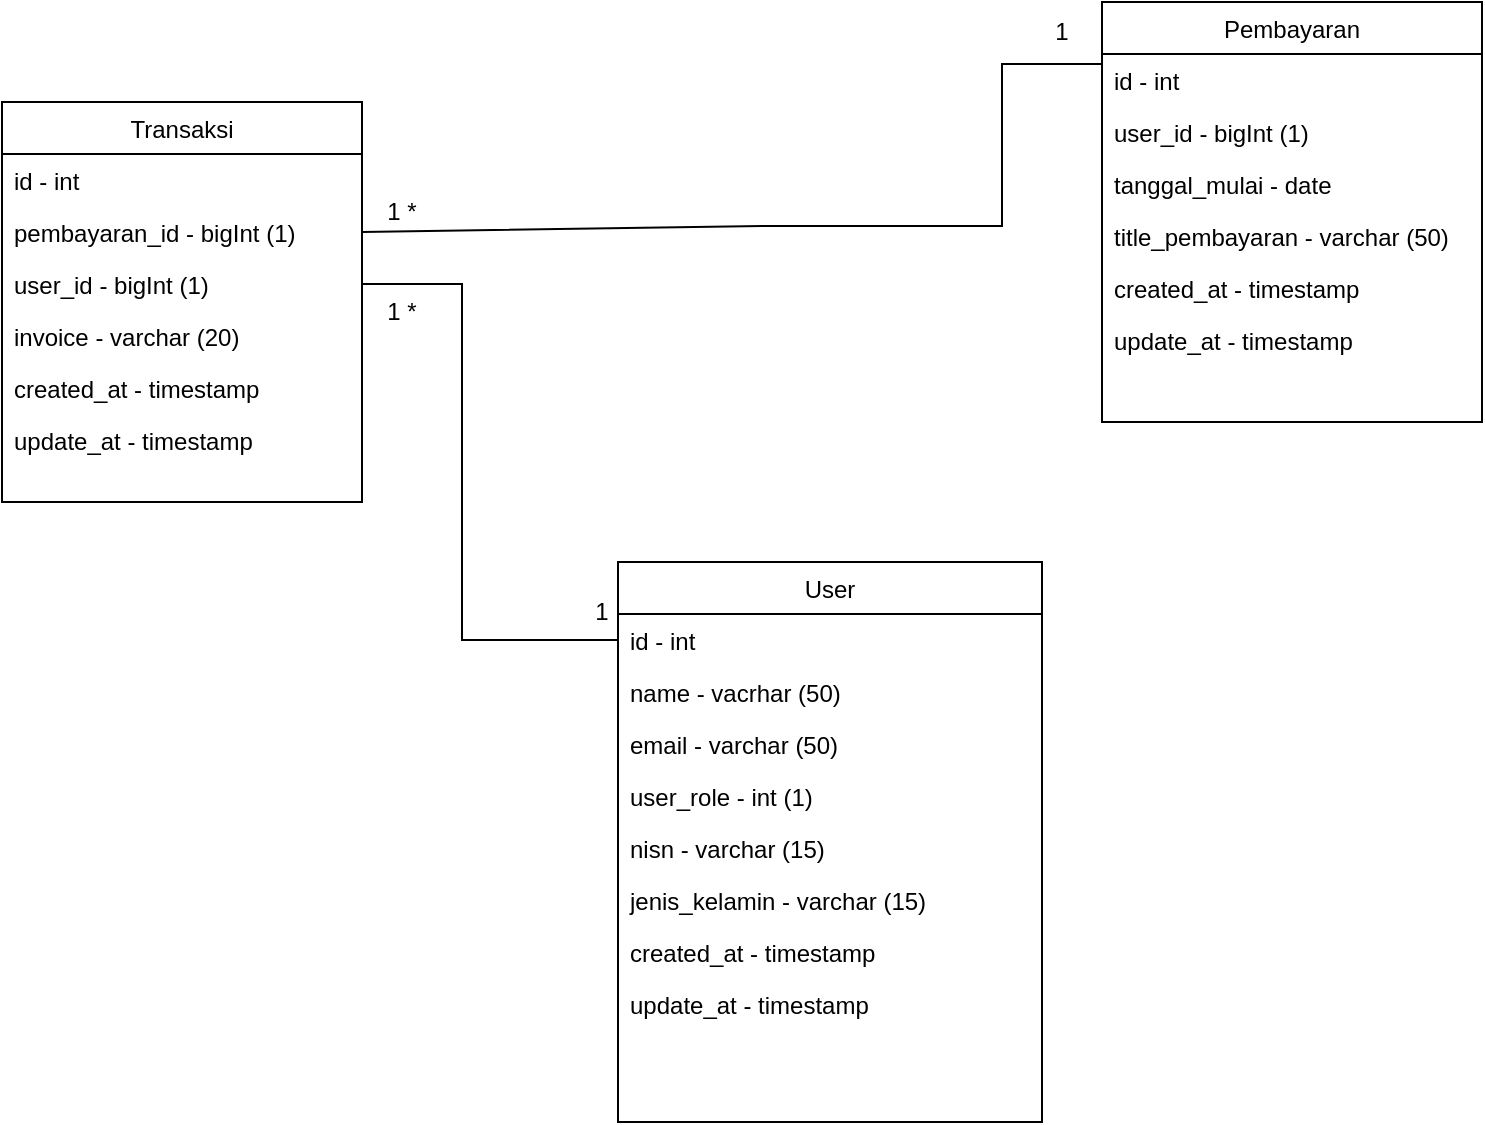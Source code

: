 <mxfile version="15.9.4" type="github">
  <diagram id="C5RBs43oDa-KdzZeNtuy" name="Page-1">
    <mxGraphModel dx="1422" dy="697" grid="1" gridSize="10" guides="1" tooltips="1" connect="1" arrows="1" fold="1" page="1" pageScale="1" pageWidth="827" pageHeight="1169" math="0" shadow="0">
      <root>
        <mxCell id="WIyWlLk6GJQsqaUBKTNV-0" />
        <mxCell id="WIyWlLk6GJQsqaUBKTNV-1" parent="WIyWlLk6GJQsqaUBKTNV-0" />
        <mxCell id="zkfFHV4jXpPFQw0GAbJ--17" value="User" style="swimlane;fontStyle=0;align=center;verticalAlign=top;childLayout=stackLayout;horizontal=1;startSize=26;horizontalStack=0;resizeParent=1;resizeLast=0;collapsible=1;marginBottom=0;rounded=0;shadow=0;strokeWidth=1;" parent="WIyWlLk6GJQsqaUBKTNV-1" vertex="1">
          <mxGeometry x="328" y="360" width="212" height="280" as="geometry">
            <mxRectangle x="550" y="140" width="160" height="26" as="alternateBounds" />
          </mxGeometry>
        </mxCell>
        <mxCell id="quVfibnMXZJxad-VhryH-4" value="id - int" style="text;align=left;verticalAlign=top;spacingLeft=4;spacingRight=4;overflow=hidden;rotatable=0;points=[[0,0.5],[1,0.5]];portConstraint=eastwest;" parent="zkfFHV4jXpPFQw0GAbJ--17" vertex="1">
          <mxGeometry y="26" width="212" height="26" as="geometry" />
        </mxCell>
        <mxCell id="zkfFHV4jXpPFQw0GAbJ--18" value="name - vacrhar (50)" style="text;align=left;verticalAlign=top;spacingLeft=4;spacingRight=4;overflow=hidden;rotatable=0;points=[[0,0.5],[1,0.5]];portConstraint=eastwest;" parent="zkfFHV4jXpPFQw0GAbJ--17" vertex="1">
          <mxGeometry y="52" width="212" height="26" as="geometry" />
        </mxCell>
        <mxCell id="zkfFHV4jXpPFQw0GAbJ--19" value="email - varchar (50)" style="text;align=left;verticalAlign=top;spacingLeft=4;spacingRight=4;overflow=hidden;rotatable=0;points=[[0,0.5],[1,0.5]];portConstraint=eastwest;rounded=0;shadow=0;html=0;" parent="zkfFHV4jXpPFQw0GAbJ--17" vertex="1">
          <mxGeometry y="78" width="212" height="26" as="geometry" />
        </mxCell>
        <mxCell id="zkfFHV4jXpPFQw0GAbJ--20" value="user_role - int (1)" style="text;align=left;verticalAlign=top;spacingLeft=4;spacingRight=4;overflow=hidden;rotatable=0;points=[[0,0.5],[1,0.5]];portConstraint=eastwest;rounded=0;shadow=0;html=0;" parent="zkfFHV4jXpPFQw0GAbJ--17" vertex="1">
          <mxGeometry y="104" width="212" height="26" as="geometry" />
        </mxCell>
        <mxCell id="zkfFHV4jXpPFQw0GAbJ--22" value="nisn - varchar (15)" style="text;align=left;verticalAlign=top;spacingLeft=4;spacingRight=4;overflow=hidden;rotatable=0;points=[[0,0.5],[1,0.5]];portConstraint=eastwest;rounded=0;shadow=0;html=0;" parent="zkfFHV4jXpPFQw0GAbJ--17" vertex="1">
          <mxGeometry y="130" width="212" height="26" as="geometry" />
        </mxCell>
        <mxCell id="quVfibnMXZJxad-VhryH-0" value="jenis_kelamin - varchar (15)" style="text;align=left;verticalAlign=top;spacingLeft=4;spacingRight=4;overflow=hidden;rotatable=0;points=[[0,0.5],[1,0.5]];portConstraint=eastwest;rounded=0;shadow=0;html=0;" parent="zkfFHV4jXpPFQw0GAbJ--17" vertex="1">
          <mxGeometry y="156" width="212" height="26" as="geometry" />
        </mxCell>
        <mxCell id="quVfibnMXZJxad-VhryH-2" value="created_at - timestamp" style="text;align=left;verticalAlign=top;spacingLeft=4;spacingRight=4;overflow=hidden;rotatable=0;points=[[0,0.5],[1,0.5]];portConstraint=eastwest;rounded=0;shadow=0;html=0;" parent="zkfFHV4jXpPFQw0GAbJ--17" vertex="1">
          <mxGeometry y="182" width="212" height="26" as="geometry" />
        </mxCell>
        <mxCell id="quVfibnMXZJxad-VhryH-3" value="update_at - timestamp" style="text;align=left;verticalAlign=top;spacingLeft=4;spacingRight=4;overflow=hidden;rotatable=0;points=[[0,0.5],[1,0.5]];portConstraint=eastwest;rounded=0;shadow=0;html=0;" parent="zkfFHV4jXpPFQw0GAbJ--17" vertex="1">
          <mxGeometry y="208" width="212" height="26" as="geometry" />
        </mxCell>
        <mxCell id="quVfibnMXZJxad-VhryH-5" value="Transaksi" style="swimlane;fontStyle=0;align=center;verticalAlign=top;childLayout=stackLayout;horizontal=1;startSize=26;horizontalStack=0;resizeParent=1;resizeLast=0;collapsible=1;marginBottom=0;rounded=0;shadow=0;strokeWidth=1;" parent="WIyWlLk6GJQsqaUBKTNV-1" vertex="1">
          <mxGeometry x="20" y="130" width="180" height="200" as="geometry">
            <mxRectangle x="550" y="140" width="160" height="26" as="alternateBounds" />
          </mxGeometry>
        </mxCell>
        <mxCell id="quVfibnMXZJxad-VhryH-6" value="id - int" style="text;align=left;verticalAlign=top;spacingLeft=4;spacingRight=4;overflow=hidden;rotatable=0;points=[[0,0.5],[1,0.5]];portConstraint=eastwest;" parent="quVfibnMXZJxad-VhryH-5" vertex="1">
          <mxGeometry y="26" width="180" height="26" as="geometry" />
        </mxCell>
        <mxCell id="quVfibnMXZJxad-VhryH-8" value="pembayaran_id - bigInt (1)" style="text;align=left;verticalAlign=top;spacingLeft=4;spacingRight=4;overflow=hidden;rotatable=0;points=[[0,0.5],[1,0.5]];portConstraint=eastwest;rounded=0;shadow=0;html=0;" parent="quVfibnMXZJxad-VhryH-5" vertex="1">
          <mxGeometry y="52" width="180" height="26" as="geometry" />
        </mxCell>
        <mxCell id="quVfibnMXZJxad-VhryH-7" value="user_id - bigInt (1)" style="text;align=left;verticalAlign=top;spacingLeft=4;spacingRight=4;overflow=hidden;rotatable=0;points=[[0,0.5],[1,0.5]];portConstraint=eastwest;" parent="quVfibnMXZJxad-VhryH-5" vertex="1">
          <mxGeometry y="78" width="180" height="26" as="geometry" />
        </mxCell>
        <mxCell id="1Tr3alu5wVLJ2qFF6vgg-0" value="invoice - varchar (20)" style="text;align=left;verticalAlign=top;spacingLeft=4;spacingRight=4;overflow=hidden;rotatable=0;points=[[0,0.5],[1,0.5]];portConstraint=eastwest;" vertex="1" parent="quVfibnMXZJxad-VhryH-5">
          <mxGeometry y="104" width="180" height="26" as="geometry" />
        </mxCell>
        <mxCell id="quVfibnMXZJxad-VhryH-12" value="created_at - timestamp" style="text;align=left;verticalAlign=top;spacingLeft=4;spacingRight=4;overflow=hidden;rotatable=0;points=[[0,0.5],[1,0.5]];portConstraint=eastwest;rounded=0;shadow=0;html=0;" parent="quVfibnMXZJxad-VhryH-5" vertex="1">
          <mxGeometry y="130" width="180" height="26" as="geometry" />
        </mxCell>
        <mxCell id="quVfibnMXZJxad-VhryH-13" value="update_at - timestamp" style="text;align=left;verticalAlign=top;spacingLeft=4;spacingRight=4;overflow=hidden;rotatable=0;points=[[0,0.5],[1,0.5]];portConstraint=eastwest;rounded=0;shadow=0;html=0;" parent="quVfibnMXZJxad-VhryH-5" vertex="1">
          <mxGeometry y="156" width="180" height="26" as="geometry" />
        </mxCell>
        <mxCell id="quVfibnMXZJxad-VhryH-14" value="Pembayaran" style="swimlane;fontStyle=0;align=center;verticalAlign=top;childLayout=stackLayout;horizontal=1;startSize=26;horizontalStack=0;resizeParent=1;resizeLast=0;collapsible=1;marginBottom=0;rounded=0;shadow=0;strokeWidth=1;" parent="WIyWlLk6GJQsqaUBKTNV-1" vertex="1">
          <mxGeometry x="570" y="80" width="190" height="210" as="geometry">
            <mxRectangle x="550" y="140" width="160" height="26" as="alternateBounds" />
          </mxGeometry>
        </mxCell>
        <mxCell id="quVfibnMXZJxad-VhryH-15" value="id - int" style="text;align=left;verticalAlign=top;spacingLeft=4;spacingRight=4;overflow=hidden;rotatable=0;points=[[0,0.5],[1,0.5]];portConstraint=eastwest;" parent="quVfibnMXZJxad-VhryH-14" vertex="1">
          <mxGeometry y="26" width="190" height="26" as="geometry" />
        </mxCell>
        <mxCell id="quVfibnMXZJxad-VhryH-16" value="user_id - bigInt (1)" style="text;align=left;verticalAlign=top;spacingLeft=4;spacingRight=4;overflow=hidden;rotatable=0;points=[[0,0.5],[1,0.5]];portConstraint=eastwest;" parent="quVfibnMXZJxad-VhryH-14" vertex="1">
          <mxGeometry y="52" width="190" height="26" as="geometry" />
        </mxCell>
        <mxCell id="quVfibnMXZJxad-VhryH-17" value="tanggal_mulai - date" style="text;align=left;verticalAlign=top;spacingLeft=4;spacingRight=4;overflow=hidden;rotatable=0;points=[[0,0.5],[1,0.5]];portConstraint=eastwest;rounded=0;shadow=0;html=0;" parent="quVfibnMXZJxad-VhryH-14" vertex="1">
          <mxGeometry y="78" width="190" height="26" as="geometry" />
        </mxCell>
        <mxCell id="quVfibnMXZJxad-VhryH-18" value="title_pembayaran - varchar (50)" style="text;align=left;verticalAlign=top;spacingLeft=4;spacingRight=4;overflow=hidden;rotatable=0;points=[[0,0.5],[1,0.5]];portConstraint=eastwest;rounded=0;shadow=0;html=0;" parent="quVfibnMXZJxad-VhryH-14" vertex="1">
          <mxGeometry y="104" width="190" height="26" as="geometry" />
        </mxCell>
        <mxCell id="quVfibnMXZJxad-VhryH-19" value="created_at - timestamp" style="text;align=left;verticalAlign=top;spacingLeft=4;spacingRight=4;overflow=hidden;rotatable=0;points=[[0,0.5],[1,0.5]];portConstraint=eastwest;rounded=0;shadow=0;html=0;" parent="quVfibnMXZJxad-VhryH-14" vertex="1">
          <mxGeometry y="130" width="190" height="26" as="geometry" />
        </mxCell>
        <mxCell id="quVfibnMXZJxad-VhryH-22" value="update_at - timestamp" style="text;align=left;verticalAlign=top;spacingLeft=4;spacingRight=4;overflow=hidden;rotatable=0;points=[[0,0.5],[1,0.5]];portConstraint=eastwest;rounded=0;shadow=0;html=0;" parent="quVfibnMXZJxad-VhryH-14" vertex="1">
          <mxGeometry y="156" width="190" height="26" as="geometry" />
        </mxCell>
        <mxCell id="quVfibnMXZJxad-VhryH-23" value="" style="endArrow=none;html=1;rounded=0;exitX=1;exitY=0.5;exitDx=0;exitDy=0;entryX=0;entryY=0.5;entryDx=0;entryDy=0;" parent="WIyWlLk6GJQsqaUBKTNV-1" source="quVfibnMXZJxad-VhryH-7" target="quVfibnMXZJxad-VhryH-4" edge="1">
          <mxGeometry width="50" height="50" relative="1" as="geometry">
            <mxPoint x="50" y="430" as="sourcePoint" />
            <mxPoint x="280" y="430" as="targetPoint" />
            <Array as="points">
              <mxPoint x="250" y="221" />
              <mxPoint x="250" y="399" />
            </Array>
          </mxGeometry>
        </mxCell>
        <mxCell id="quVfibnMXZJxad-VhryH-25" value="" style="endArrow=none;html=1;rounded=0;exitX=1;exitY=0.5;exitDx=0;exitDy=0;entryX=0;entryY=0.5;entryDx=0;entryDy=0;" parent="WIyWlLk6GJQsqaUBKTNV-1" source="quVfibnMXZJxad-VhryH-8" edge="1">
          <mxGeometry width="50" height="50" relative="1" as="geometry">
            <mxPoint x="210" y="187" as="sourcePoint" />
            <mxPoint x="570" y="111" as="targetPoint" />
            <Array as="points">
              <mxPoint x="400" y="192" />
              <mxPoint x="520" y="192" />
              <mxPoint x="520" y="111" />
            </Array>
          </mxGeometry>
        </mxCell>
        <mxCell id="quVfibnMXZJxad-VhryH-27" value="1" style="text;html=1;strokeColor=none;fillColor=none;align=center;verticalAlign=middle;whiteSpace=wrap;rounded=0;" parent="WIyWlLk6GJQsqaUBKTNV-1" vertex="1">
          <mxGeometry x="520" y="80" width="60" height="30" as="geometry" />
        </mxCell>
        <mxCell id="quVfibnMXZJxad-VhryH-28" value="1 *" style="text;html=1;strokeColor=none;fillColor=none;align=center;verticalAlign=middle;whiteSpace=wrap;rounded=0;" parent="WIyWlLk6GJQsqaUBKTNV-1" vertex="1">
          <mxGeometry x="190" y="170" width="60" height="30" as="geometry" />
        </mxCell>
        <mxCell id="quVfibnMXZJxad-VhryH-29" value="1" style="text;html=1;strokeColor=none;fillColor=none;align=center;verticalAlign=middle;whiteSpace=wrap;rounded=0;" parent="WIyWlLk6GJQsqaUBKTNV-1" vertex="1">
          <mxGeometry x="290" y="370" width="60" height="30" as="geometry" />
        </mxCell>
        <mxCell id="quVfibnMXZJxad-VhryH-30" value="1 *" style="text;html=1;strokeColor=none;fillColor=none;align=center;verticalAlign=middle;whiteSpace=wrap;rounded=0;" parent="WIyWlLk6GJQsqaUBKTNV-1" vertex="1">
          <mxGeometry x="190" y="220" width="60" height="30" as="geometry" />
        </mxCell>
      </root>
    </mxGraphModel>
  </diagram>
</mxfile>
